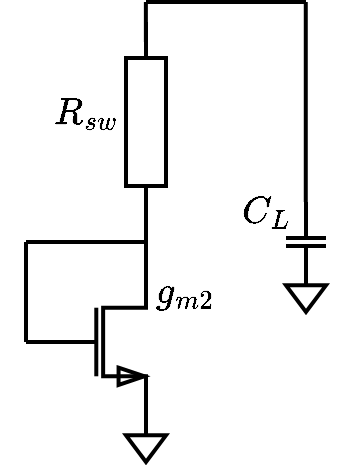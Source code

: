 <mxfile version="28.2.5">
  <diagram id="l33sv3kRKKxV32WhtA3i" name="Page-1">
    <mxGraphModel dx="998" dy="583" grid="1" gridSize="10" guides="1" tooltips="1" connect="1" arrows="1" fold="1" page="1" pageScale="1" pageWidth="850" pageHeight="1100" math="1" shadow="0">
      <root>
        <mxCell id="0" />
        <mxCell id="1" parent="0" />
        <mxCell id="So3fbNhYB9huPskEMkb6-1" value="" style="verticalLabelPosition=bottom;shadow=0;dashed=0;align=center;html=1;verticalAlign=top;shape=mxgraph.electrical.transistors.nmos;pointerEvents=1;fillColor=none;strokeWidth=2;" parent="1" vertex="1">
          <mxGeometry x="260" y="280" width="60" height="100" as="geometry" />
        </mxCell>
        <mxCell id="So3fbNhYB9huPskEMkb6-2" value="" style="pointerEvents=1;verticalLabelPosition=bottom;shadow=0;dashed=0;align=center;html=1;verticalAlign=top;shape=mxgraph.electrical.resistors.resistor_1;direction=south;fillColor=none;strokeWidth=2;" parent="1" vertex="1">
          <mxGeometry x="310" y="170" width="20" height="100" as="geometry" />
        </mxCell>
        <mxCell id="So3fbNhYB9huPskEMkb6-3" value="" style="endArrow=none;html=1;rounded=0;strokeWidth=2;" parent="1" edge="1">
          <mxGeometry width="50" height="50" relative="1" as="geometry">
            <mxPoint x="260" y="330" as="sourcePoint" />
            <mxPoint x="260" y="280" as="targetPoint" />
          </mxGeometry>
        </mxCell>
        <mxCell id="So3fbNhYB9huPskEMkb6-4" value="" style="endArrow=none;html=1;rounded=0;strokeWidth=2;" parent="1" edge="1">
          <mxGeometry width="50" height="50" relative="1" as="geometry">
            <mxPoint x="320" y="280" as="sourcePoint" />
            <mxPoint x="320" y="280" as="targetPoint" />
            <Array as="points">
              <mxPoint x="290" y="280" />
              <mxPoint x="260" y="280" />
            </Array>
          </mxGeometry>
        </mxCell>
        <mxCell id="So3fbNhYB9huPskEMkb6-5" value="" style="endArrow=none;html=1;rounded=0;strokeWidth=2;" parent="1" edge="1">
          <mxGeometry width="50" height="50" relative="1" as="geometry">
            <mxPoint x="320" y="290" as="sourcePoint" />
            <mxPoint x="320" y="260" as="targetPoint" />
          </mxGeometry>
        </mxCell>
        <mxCell id="So3fbNhYB9huPskEMkb6-6" value="" style="pointerEvents=1;verticalLabelPosition=bottom;shadow=0;dashed=0;align=center;html=1;verticalAlign=top;shape=mxgraph.electrical.signal_sources.signal_ground;strokeWidth=2;" parent="1" vertex="1">
          <mxGeometry x="310" y="370" width="20" height="20" as="geometry" />
        </mxCell>
        <mxCell id="So3fbNhYB9huPskEMkb6-7" value="&lt;font style=&quot;font-size: 16px;&quot;&gt;$$g_{m2}$$&lt;/font&gt;" style="text;html=1;strokeColor=none;fillColor=none;align=center;verticalAlign=middle;whiteSpace=wrap;rounded=0;strokeWidth=2;" parent="1" vertex="1">
          <mxGeometry x="320" y="290" width="40" height="30" as="geometry" />
        </mxCell>
        <mxCell id="So3fbNhYB9huPskEMkb6-8" value="&lt;font style=&quot;font-size: 16px;&quot;&gt;$$R_{sw}$$&lt;/font&gt;" style="text;html=1;strokeColor=none;fillColor=none;align=center;verticalAlign=middle;whiteSpace=wrap;rounded=0;strokeWidth=2;" parent="1" vertex="1">
          <mxGeometry x="270" y="200" width="40" height="30" as="geometry" />
        </mxCell>
        <mxCell id="So3fbNhYB9huPskEMkb6-10" value="" style="endArrow=none;html=1;rounded=0;strokeWidth=2;" parent="1" edge="1">
          <mxGeometry width="50" height="50" relative="1" as="geometry">
            <mxPoint x="320" y="160" as="sourcePoint" />
            <mxPoint x="400" y="160" as="targetPoint" />
          </mxGeometry>
        </mxCell>
        <mxCell id="So3fbNhYB9huPskEMkb6-11" value="" style="endArrow=none;html=1;rounded=0;strokeWidth=2;" parent="1" edge="1">
          <mxGeometry width="50" height="50" relative="1" as="geometry">
            <mxPoint x="319.94" y="160" as="sourcePoint" />
            <mxPoint x="319.94" y="180" as="targetPoint" />
          </mxGeometry>
        </mxCell>
        <mxCell id="So3fbNhYB9huPskEMkb6-12" value="" style="pointerEvents=1;verticalLabelPosition=bottom;shadow=0;dashed=0;align=center;html=1;verticalAlign=top;shape=mxgraph.electrical.capacitors.capacitor_1;direction=south;fillColor=none;strokeWidth=2;" parent="1" vertex="1">
          <mxGeometry x="390" y="260" width="20" height="40" as="geometry" />
        </mxCell>
        <mxCell id="So3fbNhYB9huPskEMkb6-13" value="" style="endArrow=none;html=1;rounded=0;strokeWidth=2;" parent="1" edge="1">
          <mxGeometry width="50" height="50" relative="1" as="geometry">
            <mxPoint x="399.89" y="160" as="sourcePoint" />
            <mxPoint x="399.89" y="260" as="targetPoint" />
          </mxGeometry>
        </mxCell>
        <mxCell id="So3fbNhYB9huPskEMkb6-14" value="" style="pointerEvents=1;verticalLabelPosition=bottom;shadow=0;dashed=0;align=center;html=1;verticalAlign=top;shape=mxgraph.electrical.signal_sources.signal_ground;fillColor=none;strokeWidth=2;" parent="1" vertex="1">
          <mxGeometry x="390" y="295" width="20" height="20" as="geometry" />
        </mxCell>
        <mxCell id="So3fbNhYB9huPskEMkb6-15" value="&lt;font style=&quot;font-size: 16px;&quot;&gt;$$C_{L}$$&lt;/font&gt;" style="text;html=1;strokeColor=none;fillColor=none;align=center;verticalAlign=middle;whiteSpace=wrap;rounded=0;strokeWidth=2;" parent="1" vertex="1">
          <mxGeometry x="360" y="250" width="40" height="30" as="geometry" />
        </mxCell>
      </root>
    </mxGraphModel>
  </diagram>
</mxfile>
